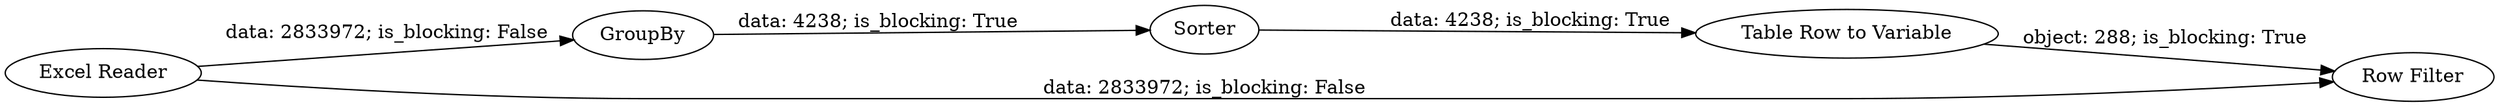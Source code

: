 digraph {
	"-2346027207136504383_2" [label=GroupBy]
	"-2346027207136504383_5" [label="Row Filter"]
	"-2346027207136504383_1" [label="Excel Reader"]
	"-2346027207136504383_3" [label=Sorter]
	"-2346027207136504383_4" [label="Table Row to Variable"]
	"-2346027207136504383_4" -> "-2346027207136504383_5" [label="object: 288; is_blocking: True"]
	"-2346027207136504383_1" -> "-2346027207136504383_5" [label="data: 2833972; is_blocking: False"]
	"-2346027207136504383_2" -> "-2346027207136504383_3" [label="data: 4238; is_blocking: True"]
	"-2346027207136504383_3" -> "-2346027207136504383_4" [label="data: 4238; is_blocking: True"]
	"-2346027207136504383_1" -> "-2346027207136504383_2" [label="data: 2833972; is_blocking: False"]
	rankdir=LR
}
